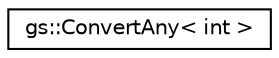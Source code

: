 digraph "Graphical Class Hierarchy"
{
 // LATEX_PDF_SIZE
  edge [fontname="Helvetica",fontsize="10",labelfontname="Helvetica",labelfontsize="10"];
  node [fontname="Helvetica",fontsize="10",shape=record];
  rankdir="LR";
  Node0 [label="gs::ConvertAny\< int \>",height=0.2,width=0.4,color="black", fillcolor="white", style="filled",URL="$structgs_1_1ConvertAny_3_01int_01_4.html",tooltip=" "];
}
